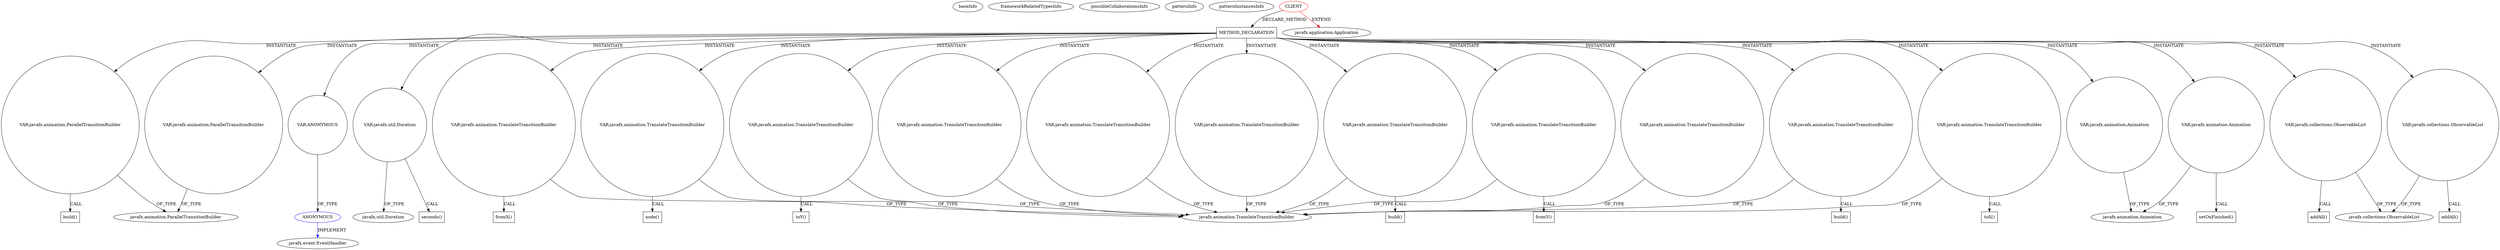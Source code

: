 digraph {
baseInfo[graphId=4645,category="pattern",isAnonymous=false,possibleRelation=true]
frameworkRelatedTypesInfo[0="javafx.application.Application"]
possibleCollaborationsInfo[0="4645~INSTANTIATION-CLIENT_METHOD_DECLARATION-~javafx.application.Application ~javafx.event.EventHandler ~false~true"]
patternInfo[frequency=2.0,patternRootClient=0]
patternInstancesInfo[0="Maxxa-MT-common~/Maxxa-MT-common/MT-common-master/src/cz/commons/example/animation/SimpleAnimationExample.java~SimpleAnimationExample~908",1="Maxxa-MT-common~/Maxxa-MT-common/MT-common-master/src/cz/commons/example/graphics/branchNode/BranchElementExample.java~BranchElementExample~916"]
146[label="javafx.animation.ParallelTransitionBuilder",vertexType="FRAMEWORK_CLASS_TYPE",isFrameworkType=false]
147[label="VAR:javafx.animation.ParallelTransitionBuilder",vertexType="VARIABLE_EXPRESION",isFrameworkType=false,shape=circle]
144[label="VAR:javafx.animation.ParallelTransitionBuilder",vertexType="VARIABLE_EXPRESION",isFrameworkType=false,shape=circle]
145[label="build()",vertexType="INSIDE_CALL",isFrameworkType=false,shape=box]
41[label="METHOD_DECLARATION",vertexType="CLIENT_METHOD_DECLARATION",isFrameworkType=false,shape=box]
0[label="CLIENT",vertexType="ROOT_CLIENT_CLASS_DECLARATION",isFrameworkType=false,color=red]
209[label="VAR:ANONYMOUS",vertexType="VARIABLE_EXPRESION",isFrameworkType=false,shape=circle]
210[label="ANONYMOUS",vertexType="REFERENCE_ANONYMOUS_DECLARATION",isFrameworkType=false,color=blue]
1[label="javafx.application.Application",vertexType="FRAMEWORK_CLASS_TYPE",isFrameworkType=false]
16[label="javafx.event.EventHandler",vertexType="FRAMEWORK_INTERFACE_TYPE",isFrameworkType=false]
124[label="VAR:javafx.util.Duration",vertexType="VARIABLE_EXPRESION",isFrameworkType=false,shape=circle]
125[label="seconds()",vertexType="INSIDE_CALL",isFrameworkType=false,shape=box]
60[label="VAR:javafx.animation.TranslateTransitionBuilder",vertexType="VARIABLE_EXPRESION",isFrameworkType=false,shape=circle]
44[label="javafx.animation.TranslateTransitionBuilder",vertexType="FRAMEWORK_CLASS_TYPE",isFrameworkType=false]
113[label="VAR:javafx.animation.TranslateTransitionBuilder",vertexType="VARIABLE_EXPRESION",isFrameworkType=false,shape=circle]
98[label="VAR:javafx.animation.TranslateTransitionBuilder",vertexType="VARIABLE_EXPRESION",isFrameworkType=false,shape=circle]
221[label="VAR:javafx.animation.TranslateTransitionBuilder",vertexType="VARIABLE_EXPRESION",isFrameworkType=false,shape=circle]
197[label="VAR:javafx.animation.TranslateTransitionBuilder",vertexType="VARIABLE_EXPRESION",isFrameworkType=false,shape=circle]
224[label="VAR:javafx.animation.TranslateTransitionBuilder",vertexType="VARIABLE_EXPRESION",isFrameworkType=false,shape=circle]
194[label="VAR:javafx.animation.TranslateTransitionBuilder",vertexType="VARIABLE_EXPRESION",isFrameworkType=false,shape=circle]
51[label="VAR:javafx.animation.TranslateTransitionBuilder",vertexType="VARIABLE_EXPRESION",isFrameworkType=false,shape=circle]
95[label="VAR:javafx.animation.TranslateTransitionBuilder",vertexType="VARIABLE_EXPRESION",isFrameworkType=false,shape=circle]
69[label="VAR:javafx.animation.TranslateTransitionBuilder",vertexType="VARIABLE_EXPRESION",isFrameworkType=false,shape=circle]
179[label="VAR:javafx.animation.TranslateTransitionBuilder",vertexType="VARIABLE_EXPRESION",isFrameworkType=false,shape=circle]
172[label="VAR:javafx.animation.Animation",vertexType="VARIABLE_EXPRESION",isFrameworkType=false,shape=circle]
173[label="setOnFinished()",vertexType="INSIDE_CALL",isFrameworkType=false,shape=box]
238[label="VAR:javafx.animation.Animation",vertexType="VARIABLE_EXPRESION",isFrameworkType=false,shape=circle]
222[label="toY()",vertexType="INSIDE_CALL",isFrameworkType=false,shape=box]
195[label="fromY()",vertexType="INSIDE_CALL",isFrameworkType=false,shape=box]
68[label="javafx.util.Duration",vertexType="FRAMEWORK_CLASS_TYPE",isFrameworkType=false]
167[label="javafx.animation.Animation",vertexType="FRAMEWORK_CLASS_TYPE",isFrameworkType=false]
225[label="toX()",vertexType="INSIDE_CALL",isFrameworkType=false,shape=box]
96[label="build()",vertexType="INSIDE_CALL",isFrameworkType=false,shape=box]
180[label="build()",vertexType="INSIDE_CALL",isFrameworkType=false,shape=box]
99[label="node()",vertexType="INSIDE_CALL",isFrameworkType=false,shape=box]
127[label="VAR:javafx.collections.ObservableList",vertexType="VARIABLE_EXPRESION",isFrameworkType=false,shape=circle]
129[label="javafx.collections.ObservableList",vertexType="FRAMEWORK_INTERFACE_TYPE",isFrameworkType=false]
150[label="VAR:javafx.collections.ObservableList",vertexType="VARIABLE_EXPRESION",isFrameworkType=false,shape=circle]
128[label="addAll()",vertexType="INSIDE_CALL",isFrameworkType=false,shape=box]
151[label="addAll()",vertexType="INSIDE_CALL",isFrameworkType=false,shape=box]
114[label="fromX()",vertexType="INSIDE_CALL",isFrameworkType=false,shape=box]
113->44[label="OF_TYPE"]
41->124[label="INSTANTIATE"]
147->146[label="OF_TYPE"]
41->179[label="INSTANTIATE"]
179->180[label="CALL"]
144->146[label="OF_TYPE"]
41->147[label="INSTANTIATE"]
41->60[label="INSTANTIATE"]
209->210[label="OF_TYPE"]
221->222[label="CALL"]
41->221[label="INSTANTIATE"]
51->44[label="OF_TYPE"]
41->113[label="INSTANTIATE"]
41->127[label="INSTANTIATE"]
95->96[label="CALL"]
221->44[label="OF_TYPE"]
41->144[label="INSTANTIATE"]
194->195[label="CALL"]
127->129[label="OF_TYPE"]
113->114[label="CALL"]
150->129[label="OF_TYPE"]
41->197[label="INSTANTIATE"]
144->145[label="CALL"]
60->44[label="OF_TYPE"]
179->44[label="OF_TYPE"]
98->44[label="OF_TYPE"]
127->128[label="CALL"]
98->99[label="CALL"]
172->167[label="OF_TYPE"]
41->95[label="INSTANTIATE"]
41->98[label="INSTANTIATE"]
224->225[label="CALL"]
197->44[label="OF_TYPE"]
172->173[label="CALL"]
41->150[label="INSTANTIATE"]
41->194[label="INSTANTIATE"]
69->44[label="OF_TYPE"]
124->125[label="CALL"]
41->69[label="INSTANTIATE"]
41->238[label="INSTANTIATE"]
224->44[label="OF_TYPE"]
41->172[label="INSTANTIATE"]
41->224[label="INSTANTIATE"]
238->167[label="OF_TYPE"]
210->16[label="IMPLEMENT",color=blue]
41->51[label="INSTANTIATE"]
95->44[label="OF_TYPE"]
194->44[label="OF_TYPE"]
124->68[label="OF_TYPE"]
0->41[label="DECLARE_METHOD"]
0->1[label="EXTEND",color=red]
150->151[label="CALL"]
41->209[label="INSTANTIATE"]
}
